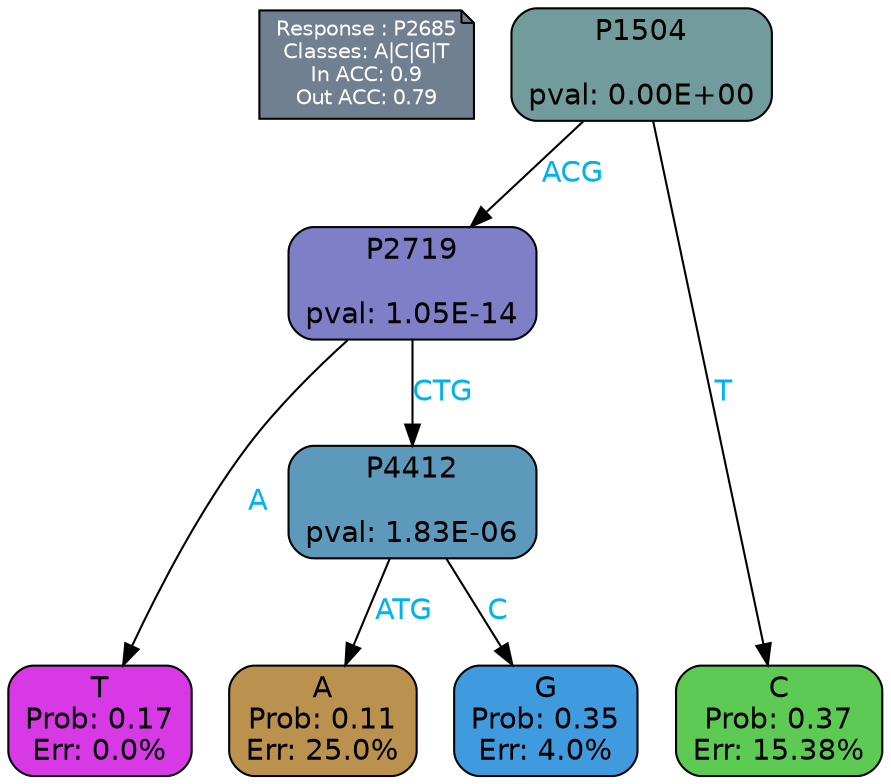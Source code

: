digraph Tree {
node [shape=box, style="filled, rounded", color="black", fontname=helvetica] ;
graph [ranksep=equally, splines=polylines, bgcolor=transparent, dpi=600] ;
edge [fontname=helvetica] ;
LEGEND [label="Response : P2685
Classes: A|C|G|T
In ACC: 0.9
Out ACC: 0.79
",shape=note,align=left,style=filled,fillcolor="slategray",fontcolor="white",fontsize=10];1 [label="P1504

pval: 0.00E+00", fillcolor="#729b9c"] ;
2 [label="P2719

pval: 1.05E-14", fillcolor="#7e7fc6"] ;
3 [label="T
Prob: 0.17
Err: 0.0%", fillcolor="#d739e5"] ;
4 [label="P4412

pval: 1.83E-06", fillcolor="#5d99bb"] ;
5 [label="A
Prob: 0.11
Err: 25.0%", fillcolor="#bb914e"] ;
6 [label="G
Prob: 0.35
Err: 4.0%", fillcolor="#3f9bde"] ;
7 [label="C
Prob: 0.37
Err: 15.38%", fillcolor="#5dca53"] ;
1 -> 2 [label="ACG",fontcolor=deepskyblue2] ;
1 -> 7 [label="T",fontcolor=deepskyblue2] ;
2 -> 3 [label="A",fontcolor=deepskyblue2] ;
2 -> 4 [label="CTG",fontcolor=deepskyblue2] ;
4 -> 5 [label="ATG",fontcolor=deepskyblue2] ;
4 -> 6 [label="C",fontcolor=deepskyblue2] ;
{rank = same; 3;5;6;7;}{rank = same; LEGEND;1;}}